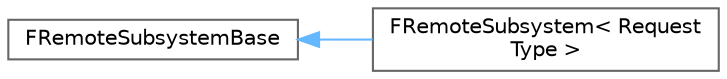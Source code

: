 digraph "Graphical Class Hierarchy"
{
 // INTERACTIVE_SVG=YES
 // LATEX_PDF_SIZE
  bgcolor="transparent";
  edge [fontname=Helvetica,fontsize=10,labelfontname=Helvetica,labelfontsize=10];
  node [fontname=Helvetica,fontsize=10,shape=box,height=0.2,width=0.4];
  rankdir="LR";
  Node0 [id="Node000000",label="FRemoteSubsystemBase",height=0.2,width=0.4,color="grey40", fillcolor="white", style="filled",URL="$d0/d67/classFRemoteSubsystemBase.html",tooltip=" "];
  Node0 -> Node1 [id="edge4689_Node000000_Node000001",dir="back",color="steelblue1",style="solid",tooltip=" "];
  Node1 [id="Node000001",label="FRemoteSubsystem\< Request\lType \>",height=0.2,width=0.4,color="grey40", fillcolor="white", style="filled",URL="$df/d31/classFRemoteSubsystem.html",tooltip=" "];
}
